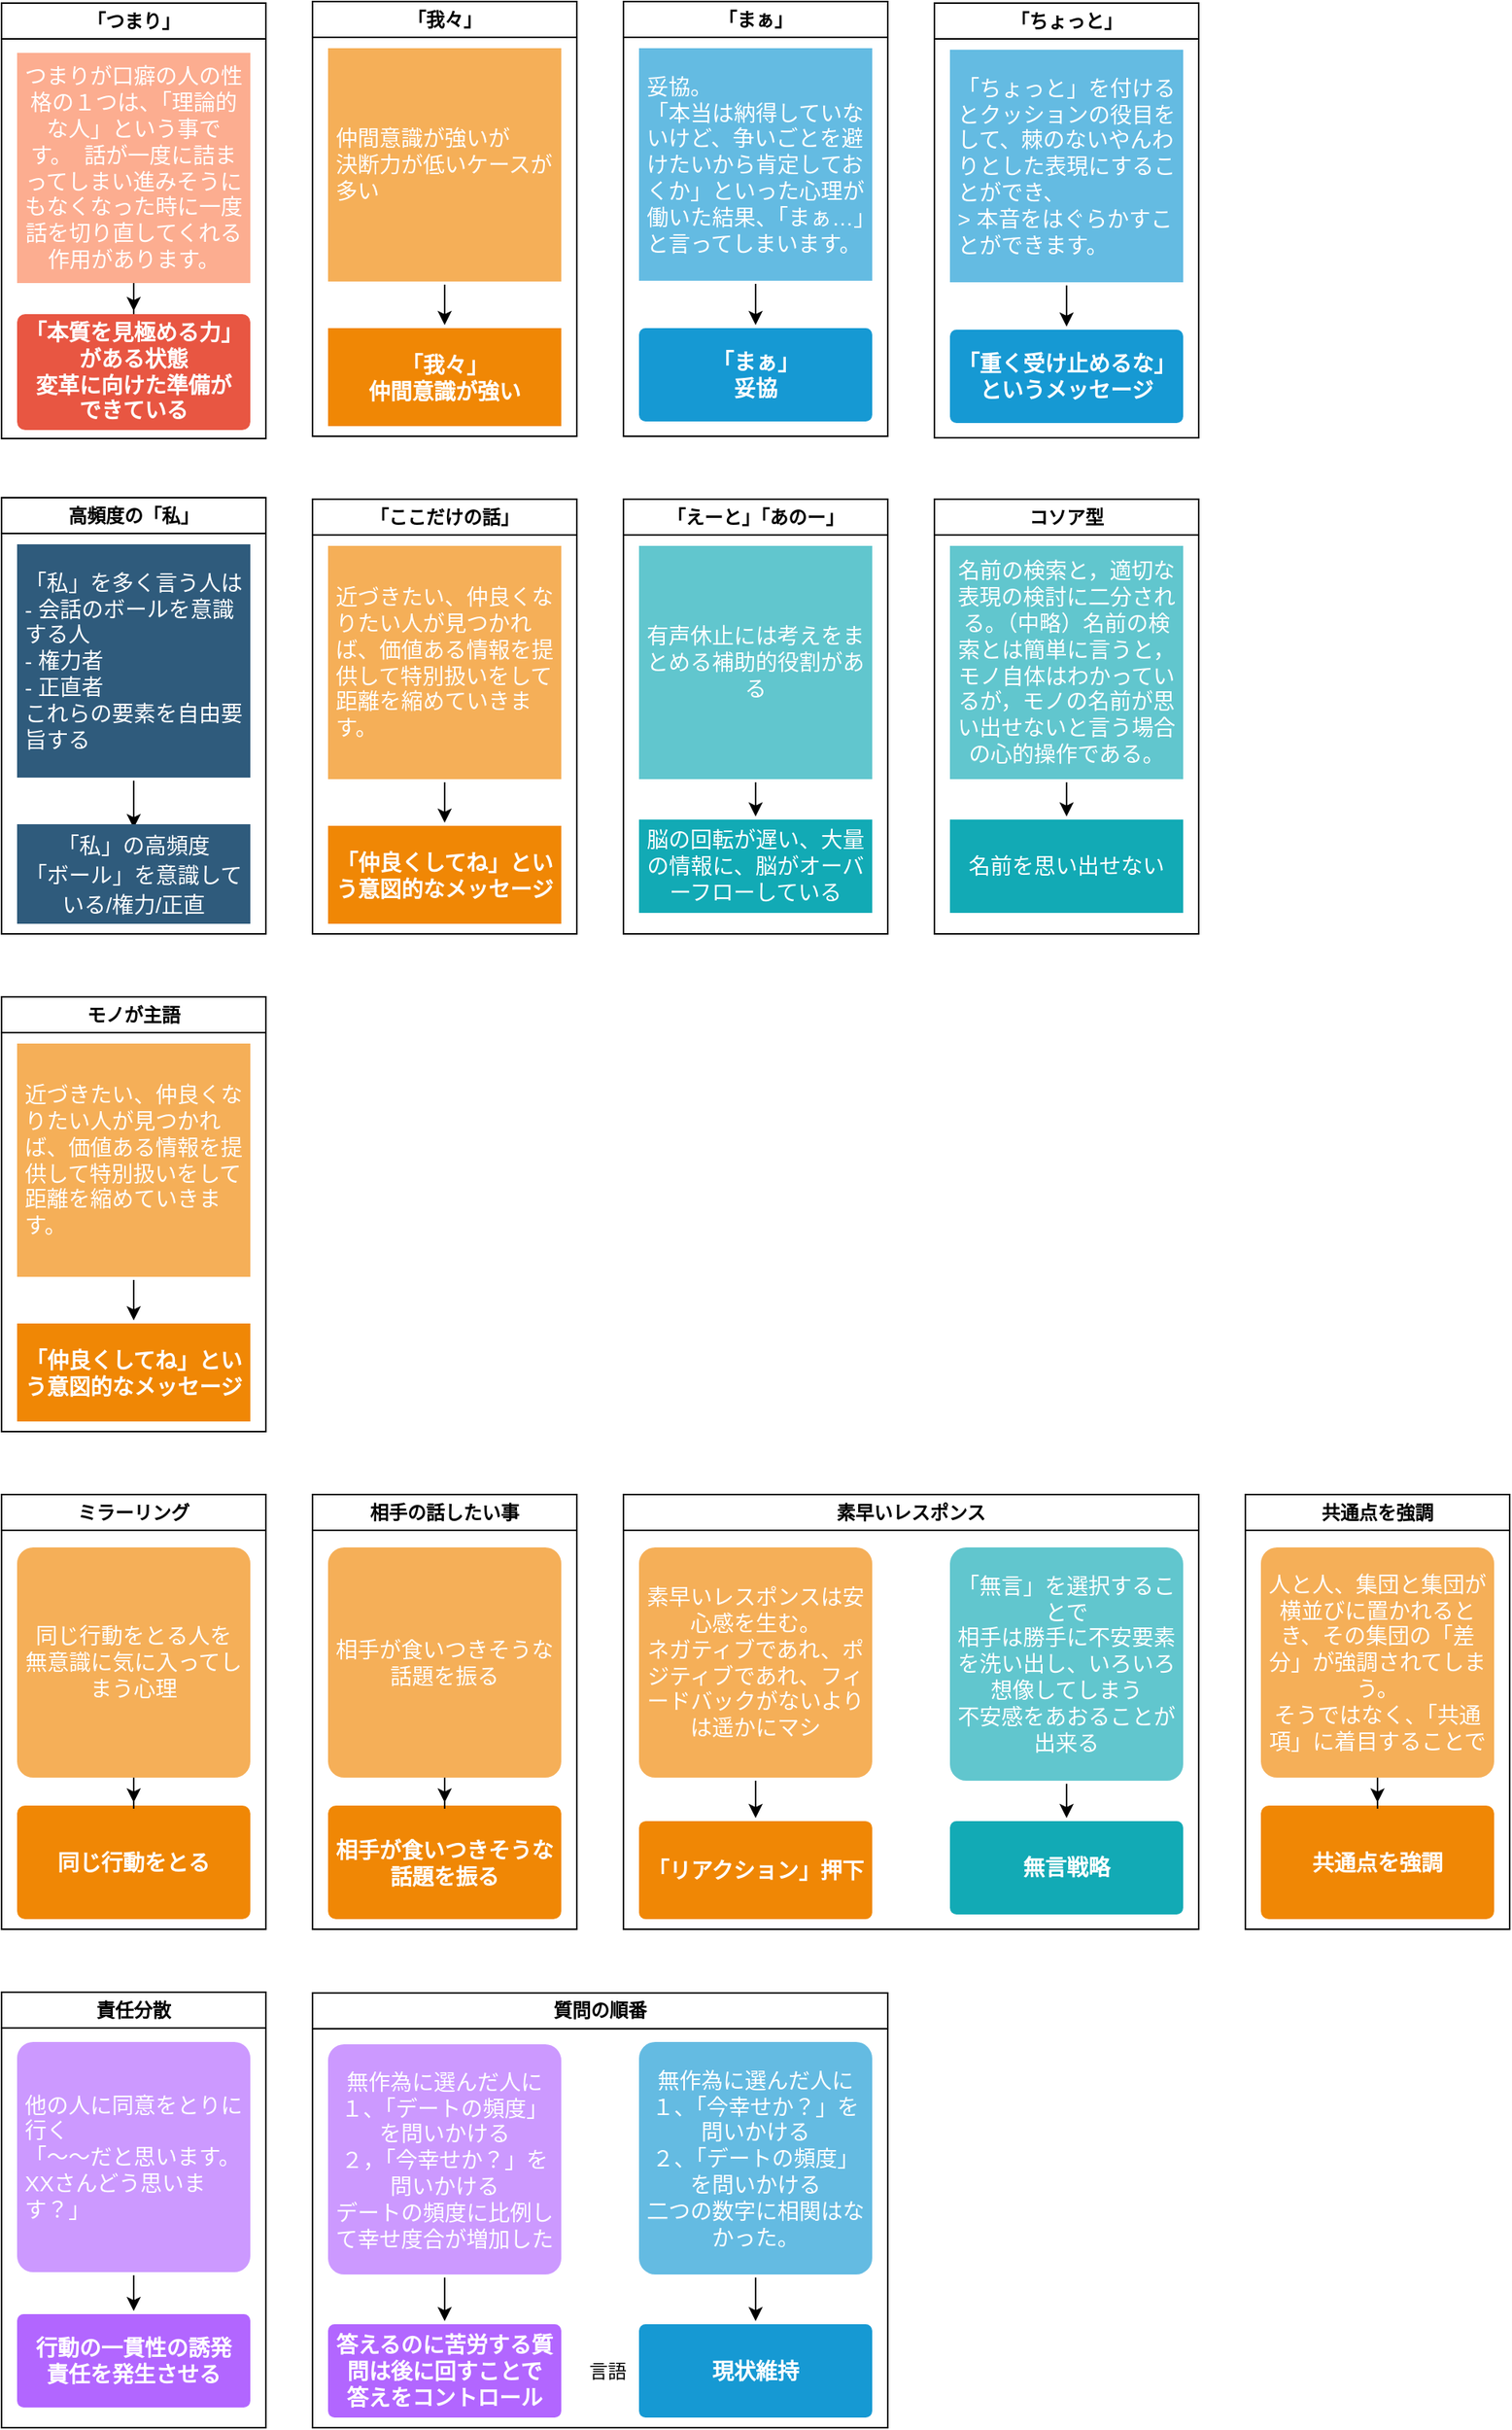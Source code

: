 <mxfile>
    <diagram id="IqDgqkDdjlU8SYLxlE5-" name="ページ1">
        <mxGraphModel dx="902" dy="549" grid="1" gridSize="10" guides="1" tooltips="1" connect="1" arrows="1" fold="1" page="1" pageScale="1" pageWidth="827" pageHeight="1169" math="0" shadow="0">
            <root>
                <mxCell id="0"/>
                <mxCell id="1" parent="0"/>
                <mxCell id="2" value="高頻度の「私」" style="swimlane;whiteSpace=wrap;html=1;" parent="1" vertex="1">
                    <mxGeometry x="40" y="399" width="170" height="280.5" as="geometry"/>
                </mxCell>
                <mxCell id="3" style="edgeStyle=orthogonalEdgeStyle;rounded=0;orthogonalLoop=1;jettySize=auto;html=1;entryX=0.5;entryY=0;entryDx=0;entryDy=0;" parent="2" edge="1">
                    <mxGeometry relative="1" as="geometry">
                        <mxPoint x="85" y="182" as="sourcePoint"/>
                        <mxPoint x="85" y="212.5" as="targetPoint"/>
                    </mxGeometry>
                </mxCell>
                <mxCell id="4" value="&lt;div style=&quot;border-color: var(--border-color);&quot;&gt;&lt;div style=&quot;border-color: var(--border-color);&quot;&gt;「私」を多く言う人は&lt;/div&gt;&lt;div style=&quot;border-color: var(--border-color);&quot;&gt;- 会話のボールを意識する人&lt;/div&gt;&lt;div style=&quot;border-color: var(--border-color);&quot;&gt;- 権力者&lt;/div&gt;&lt;div style=&quot;border-color: var(--border-color);&quot;&gt;- 正直者&lt;/div&gt;&lt;div style=&quot;border-color: var(--border-color);&quot;&gt;これらの要素を自由要旨する&lt;/div&gt;&lt;/div&gt;" style="rounded=1;whiteSpace=wrap;html=1;shadow=0;labelBackgroundColor=none;strokeColor=none;strokeWidth=3;fillColor=#2F5B7C;fontFamily=Helvetica;fontSize=14;fontColor=#FFFFFF;align=left;spacing=5;arcSize=0;perimeterSpacing=2;" parent="2" vertex="1">
                    <mxGeometry x="10" y="30" width="150" height="150" as="geometry"/>
                </mxCell>
                <mxCell id="5" value="&lt;span style=&quot;font-size: 14px; font-weight: 400;&quot;&gt;「私」の高頻度&lt;/span&gt;&lt;div&gt;&lt;span style=&quot;font-size: 14px; font-weight: 400;&quot;&gt;「ボール」を意識している/権力/正直&lt;/span&gt;&lt;br&gt;&lt;/div&gt;" style="rounded=1;whiteSpace=wrap;html=1;shadow=0;labelBackgroundColor=none;strokeColor=none;strokeWidth=3;fillColor=#2F5B7C;fontFamily=Helvetica;fontSize=16;fontColor=#FFFFFF;align=center;fontStyle=1;spacing=5;arcSize=0;perimeterSpacing=2;" parent="2" vertex="1">
                    <mxGeometry x="10" y="210" width="150" height="64" as="geometry"/>
                </mxCell>
                <mxCell id="6" value="「我々」" style="swimlane;whiteSpace=wrap;html=1;" parent="1" vertex="1">
                    <mxGeometry x="240" y="80" width="170" height="279.5" as="geometry"/>
                </mxCell>
                <mxCell id="7" value="&lt;div&gt;「我々」&lt;/div&gt;仲間意識が強い" style="rounded=1;whiteSpace=wrap;html=1;shadow=0;labelBackgroundColor=none;strokeColor=none;strokeWidth=3;fillColor=#F08705;fontFamily=Helvetica;fontSize=14;fontColor=#FFFFFF;align=center;spacing=5;fontStyle=1;arcSize=0;perimeterSpacing=2;" parent="6" vertex="1">
                    <mxGeometry x="10" y="210" width="150" height="63" as="geometry"/>
                </mxCell>
                <mxCell id="8" style="edgeStyle=orthogonalEdgeStyle;rounded=0;orthogonalLoop=1;jettySize=auto;html=1;" parent="6" source="9" target="7" edge="1">
                    <mxGeometry relative="1" as="geometry"/>
                </mxCell>
                <mxCell id="9" value="仲間意識が強いが&lt;div&gt;決断力が低いケースが多い&lt;/div&gt;" style="rounded=1;whiteSpace=wrap;html=1;shadow=0;labelBackgroundColor=none;strokeColor=none;strokeWidth=3;fillColor=#f5af58;fontFamily=Helvetica;fontSize=14;fontColor=#FFFFFF;align=left;spacing=5;arcSize=0;perimeterSpacing=2;" parent="6" vertex="1">
                    <mxGeometry x="10" y="30" width="150" height="150" as="geometry"/>
                </mxCell>
                <mxCell id="10" value="「まぁ」" style="swimlane;whiteSpace=wrap;html=1;" parent="1" vertex="1">
                    <mxGeometry x="440" y="80" width="170" height="279.5" as="geometry"/>
                </mxCell>
                <mxCell id="11" value="「まぁ」&lt;br&gt;&lt;div&gt;妥協&lt;/div&gt;" style="rounded=1;whiteSpace=wrap;html=1;shadow=0;labelBackgroundColor=none;strokeColor=none;strokeWidth=3;fillColor=#1699d3;fontFamily=Helvetica;fontSize=14;fontColor=#FFFFFF;align=center;spacing=5;fontStyle=1;arcSize=7;perimeterSpacing=2;" parent="10" vertex="1">
                    <mxGeometry x="10" y="210" width="150" height="60" as="geometry"/>
                </mxCell>
                <mxCell id="12" style="edgeStyle=orthogonalEdgeStyle;rounded=0;orthogonalLoop=1;jettySize=auto;html=1;entryX=0.5;entryY=0;entryDx=0;entryDy=0;" parent="10" source="13" target="11" edge="1">
                    <mxGeometry relative="1" as="geometry"/>
                </mxCell>
                <mxCell id="13" value="&lt;div&gt;妥協。&lt;/div&gt;&lt;div&gt;「本当は納得していないけど、争いごとを避けたいから肯定しておくか」といった心理が働いた結果、「まぁ…」と言ってしまいます。&lt;/div&gt;" style="rounded=1;whiteSpace=wrap;html=1;shadow=0;labelBackgroundColor=none;strokeColor=none;strokeWidth=3;fillColor=#64bbe2;fontFamily=Helvetica;fontSize=14;fontColor=#FFFFFF;align=left;spacing=5;arcSize=0;perimeterSpacing=2;" parent="10" vertex="1">
                    <mxGeometry x="10" y="30" width="150" height="149.5" as="geometry"/>
                </mxCell>
                <mxCell id="14" value="「ここだけの話」" style="swimlane;whiteSpace=wrap;html=1;" parent="1" vertex="1">
                    <mxGeometry x="240" y="400" width="170" height="279.5" as="geometry"/>
                </mxCell>
                <mxCell id="15" value="「仲良くしてね」という意図的なメッセージ&lt;div&gt;&lt;/div&gt;" style="rounded=1;whiteSpace=wrap;html=1;shadow=0;labelBackgroundColor=none;strokeColor=none;strokeWidth=3;fillColor=#F08705;fontFamily=Helvetica;fontSize=14;fontColor=#FFFFFF;align=center;spacing=5;fontStyle=1;arcSize=0;perimeterSpacing=2;" parent="14" vertex="1">
                    <mxGeometry x="10" y="210" width="150" height="63" as="geometry"/>
                </mxCell>
                <mxCell id="16" style="edgeStyle=orthogonalEdgeStyle;rounded=0;orthogonalLoop=1;jettySize=auto;html=1;" parent="14" source="17" target="15" edge="1">
                    <mxGeometry relative="1" as="geometry"/>
                </mxCell>
                <mxCell id="17" value="近づきたい、仲良くなりたい人が見つかれば、価値ある情報を提供して特別扱いをして距離を縮めていきます。" style="rounded=1;whiteSpace=wrap;html=1;shadow=0;labelBackgroundColor=none;strokeColor=none;strokeWidth=3;fillColor=#f5af58;fontFamily=Helvetica;fontSize=14;fontColor=#FFFFFF;align=left;spacing=5;arcSize=0;perimeterSpacing=2;" parent="14" vertex="1">
                    <mxGeometry x="10" y="30" width="150" height="150" as="geometry"/>
                </mxCell>
                <mxCell id="18" value="「えーと」「あのー」" style="swimlane;whiteSpace=wrap;html=1;" parent="1" vertex="1">
                    <mxGeometry x="440" y="400" width="170" height="279.5" as="geometry"/>
                </mxCell>
                <mxCell id="19" style="edgeStyle=orthogonalEdgeStyle;rounded=0;orthogonalLoop=1;jettySize=auto;html=1;" parent="18" source="20" target="21" edge="1">
                    <mxGeometry relative="1" as="geometry"/>
                </mxCell>
                <UserObject label="有声休止には考えをまとめる補助的役割がある" link="https://qiita.com/" id="20">
                    <mxCell style="rounded=1;whiteSpace=wrap;html=1;shadow=0;labelBackgroundColor=none;strokeColor=none;strokeWidth=3;fillColor=#61c6ce;fontFamily=Helvetica;fontSize=14;fontColor=#FFFFFF;align=center;spacing=5;fontStyle=0;arcSize=0;perimeterSpacing=2;" parent="18" vertex="1">
                        <mxGeometry x="10" y="30" width="150" height="150" as="geometry"/>
                    </mxCell>
                </UserObject>
                <mxCell id="21" value="&lt;span style=&quot;font-weight: 400;&quot;&gt;脳の回転が遅い、大量の情報に、脳がオーバーフローしている&lt;/span&gt;" style="rounded=1;whiteSpace=wrap;html=1;shadow=0;labelBackgroundColor=none;strokeColor=none;strokeWidth=3;fillColor=#12aab5;fontFamily=Helvetica;fontSize=14;fontColor=#FFFFFF;align=center;spacing=5;fontStyle=1;arcSize=0;perimeterSpacing=2;" parent="18" vertex="1">
                    <mxGeometry x="10" y="206.0" width="150" height="60" as="geometry"/>
                </mxCell>
                <mxCell id="22" value="コソア型" style="swimlane;whiteSpace=wrap;html=1;" parent="1" vertex="1">
                    <mxGeometry x="640" y="400" width="170" height="279.5" as="geometry"/>
                </mxCell>
                <mxCell id="23" style="edgeStyle=orthogonalEdgeStyle;rounded=0;orthogonalLoop=1;jettySize=auto;html=1;" parent="22" source="24" target="25" edge="1">
                    <mxGeometry relative="1" as="geometry"/>
                </mxCell>
                <UserObject label="&lt;div&gt;名前の検索と，適切な表現の検討に二分される。&lt;span style=&quot;background-color: initial;&quot;&gt;（中略）名前の検索とは簡単に言うと，モノ自体はわかっているが，モノの名前が思い出せないと言う場合の心的操作である。&lt;/span&gt;&lt;/div&gt;" link="https://qiita.com/" id="24">
                    <mxCell style="rounded=1;whiteSpace=wrap;html=1;shadow=0;labelBackgroundColor=none;strokeColor=none;strokeWidth=3;fillColor=#61c6ce;fontFamily=Helvetica;fontSize=14;fontColor=#FFFFFF;align=center;spacing=5;fontStyle=0;arcSize=0;perimeterSpacing=2;" parent="22" vertex="1">
                        <mxGeometry x="10" y="30" width="150" height="150" as="geometry"/>
                    </mxCell>
                </UserObject>
                <mxCell id="25" value="&lt;span style=&quot;font-weight: 400;&quot;&gt;名前を思い出せない&lt;/span&gt;" style="rounded=1;whiteSpace=wrap;html=1;shadow=0;labelBackgroundColor=none;strokeColor=none;strokeWidth=3;fillColor=#12aab5;fontFamily=Helvetica;fontSize=14;fontColor=#FFFFFF;align=center;spacing=5;fontStyle=1;arcSize=0;perimeterSpacing=2;" parent="22" vertex="1">
                    <mxGeometry x="10" y="206.0" width="150" height="60" as="geometry"/>
                </mxCell>
                <mxCell id="26" value="「ちょっと」" style="swimlane;whiteSpace=wrap;html=1;startSize=23;" parent="1" vertex="1">
                    <mxGeometry x="640" y="81" width="170" height="279.5" as="geometry"/>
                </mxCell>
                <mxCell id="27" value="「重く受け止めるな」&lt;br&gt;&lt;div&gt;というメッセージ&lt;/div&gt;" style="rounded=1;whiteSpace=wrap;html=1;shadow=0;labelBackgroundColor=none;strokeColor=none;strokeWidth=3;fillColor=#1699d3;fontFamily=Helvetica;fontSize=14;fontColor=#FFFFFF;align=center;spacing=5;fontStyle=1;arcSize=7;perimeterSpacing=2;" parent="26" vertex="1">
                    <mxGeometry x="10" y="210" width="150" height="60" as="geometry"/>
                </mxCell>
                <mxCell id="28" style="edgeStyle=orthogonalEdgeStyle;rounded=0;orthogonalLoop=1;jettySize=auto;html=1;entryX=0.5;entryY=0;entryDx=0;entryDy=0;" parent="26" source="29" target="27" edge="1">
                    <mxGeometry relative="1" as="geometry"/>
                </mxCell>
                <mxCell id="29" value="&lt;div&gt;「ちょっと」を付けるとクッションの役目をして、棘のないやんわりとした表現にすることができ、&lt;/div&gt;&lt;div&gt;&amp;gt; 本音をはぐらかすことができます。&lt;/div&gt;" style="rounded=1;whiteSpace=wrap;html=1;shadow=0;labelBackgroundColor=none;strokeColor=none;strokeWidth=3;fillColor=#64bbe2;fontFamily=Helvetica;fontSize=14;fontColor=#FFFFFF;align=left;spacing=5;arcSize=0;perimeterSpacing=2;" parent="26" vertex="1">
                    <mxGeometry x="10" y="30" width="150" height="149.5" as="geometry"/>
                </mxCell>
                <mxCell id="30" value="「つまり」" style="swimlane;whiteSpace=wrap;html=1;" parent="1" vertex="1">
                    <mxGeometry x="40" y="81" width="170" height="280" as="geometry"/>
                </mxCell>
                <mxCell id="31" style="edgeStyle=orthogonalEdgeStyle;rounded=0;orthogonalLoop=1;jettySize=auto;html=1;entryX=0.5;entryY=0;entryDx=0;entryDy=0;" parent="30" source="32" target="33" edge="1">
                    <mxGeometry relative="1" as="geometry"/>
                </mxCell>
                <mxCell id="32" value="&lt;div&gt;つまりが口癖の人の性格の１つは、「理論的な人」という事です。&lt;span style=&quot;background-color: initial;&quot;&gt;&amp;nbsp;&lt;/span&gt;&lt;span style=&quot;background-color: initial;&quot;&gt;&amp;nbsp;話が一度に詰まってしまい進みそうにもなくなった時に一度話を切り直してくれる作用があります。&lt;/span&gt;&lt;/div&gt;" style="rounded=1;whiteSpace=wrap;html=1;shadow=0;labelBackgroundColor=none;strokeColor=none;strokeWidth=3;fillColor=#FCAD90;fontFamily=Helvetica;fontSize=14;fontColor=#FFFFFF;align=center;spacing=5;arcSize=0;perimeterSpacing=2;" parent="30" vertex="1">
                    <mxGeometry x="10" y="32" width="150" height="148" as="geometry"/>
                </mxCell>
                <mxCell id="33" value="「本質を見極める力」&lt;div&gt;がある状態&lt;/div&gt;&lt;div&gt;変革に向けた準備が&lt;/div&gt;&lt;div&gt;できている&lt;/div&gt;" style="rounded=1;whiteSpace=wrap;html=1;shadow=0;labelBackgroundColor=none;strokeColor=none;strokeWidth=3;fillColor=#e85642;fontFamily=Helvetica;fontSize=14;fontColor=#FFFFFF;align=center;spacing=5;fontStyle=1;arcSize=7;perimeterSpacing=2;" parent="30" vertex="1">
                    <mxGeometry x="10" y="200" width="150" height="74.5" as="geometry"/>
                </mxCell>
                <mxCell id="34" value="モノが主語" style="swimlane;whiteSpace=wrap;html=1;" parent="1" vertex="1">
                    <mxGeometry x="40" y="720" width="170" height="279.5" as="geometry"/>
                </mxCell>
                <mxCell id="35" value="「仲良くしてね」という意図的なメッセージ&lt;div&gt;&lt;/div&gt;" style="rounded=1;whiteSpace=wrap;html=1;shadow=0;labelBackgroundColor=none;strokeColor=none;strokeWidth=3;fillColor=#F08705;fontFamily=Helvetica;fontSize=14;fontColor=#FFFFFF;align=center;spacing=5;fontStyle=1;arcSize=0;perimeterSpacing=2;" parent="34" vertex="1">
                    <mxGeometry x="10" y="210" width="150" height="63" as="geometry"/>
                </mxCell>
                <mxCell id="36" style="edgeStyle=orthogonalEdgeStyle;rounded=0;orthogonalLoop=1;jettySize=auto;html=1;" parent="34" source="37" target="35" edge="1">
                    <mxGeometry relative="1" as="geometry"/>
                </mxCell>
                <mxCell id="37" value="近づきたい、仲良くなりたい人が見つかれば、価値ある情報を提供して特別扱いをして距離を縮めていきます。" style="rounded=1;whiteSpace=wrap;html=1;shadow=0;labelBackgroundColor=none;strokeColor=none;strokeWidth=3;fillColor=#f5af58;fontFamily=Helvetica;fontSize=14;fontColor=#FFFFFF;align=left;spacing=5;arcSize=0;perimeterSpacing=2;" parent="34" vertex="1">
                    <mxGeometry x="10" y="30" width="150" height="150" as="geometry"/>
                </mxCell>
                <mxCell id="38" value="ミラーリング" style="swimlane;whiteSpace=wrap;html=1;" parent="1" vertex="1">
                    <mxGeometry x="40" y="1040" width="170" height="279.5" as="geometry"/>
                </mxCell>
                <mxCell id="39" value="同じ行動をとる" style="rounded=1;whiteSpace=wrap;html=1;shadow=0;labelBackgroundColor=none;strokeColor=none;strokeWidth=3;fillColor=#F08705;fontFamily=Helvetica;fontSize=14;fontColor=#FFFFFF;align=center;spacing=5;fontStyle=1;arcSize=7;perimeterSpacing=2;" parent="38" vertex="1">
                    <mxGeometry x="10" y="200" width="150" height="73" as="geometry"/>
                </mxCell>
                <mxCell id="40" style="edgeStyle=orthogonalEdgeStyle;rounded=0;orthogonalLoop=1;jettySize=auto;html=1;" parent="38" source="41" target="39" edge="1">
                    <mxGeometry relative="1" as="geometry"/>
                </mxCell>
                <mxCell id="41" value="同じ行動をとる人を&lt;br&gt;無意識に気に入ってしまう心理" style="rounded=1;whiteSpace=wrap;html=1;shadow=0;labelBackgroundColor=none;strokeColor=none;strokeWidth=3;fillColor=#f5af58;fontFamily=Helvetica;fontSize=14;fontColor=#FFFFFF;align=center;spacing=5;arcSize=7;perimeterSpacing=2;" parent="38" vertex="1">
                    <mxGeometry x="10" y="34" width="150" height="148" as="geometry"/>
                </mxCell>
                <mxCell id="42" value="相手の話したい事" style="swimlane;whiteSpace=wrap;html=1;" parent="1" vertex="1">
                    <mxGeometry x="240" y="1040" width="170" height="279.5" as="geometry"/>
                </mxCell>
                <mxCell id="43" value="相手が食いつきそうな&lt;br&gt;話題を振る" style="rounded=1;whiteSpace=wrap;html=1;shadow=0;labelBackgroundColor=none;strokeColor=none;strokeWidth=3;fillColor=#F08705;fontFamily=Helvetica;fontSize=14;fontColor=#FFFFFF;align=center;spacing=5;fontStyle=1;arcSize=7;perimeterSpacing=2;" parent="42" vertex="1">
                    <mxGeometry x="10" y="200" width="150" height="73" as="geometry"/>
                </mxCell>
                <mxCell id="44" style="edgeStyle=orthogonalEdgeStyle;rounded=0;orthogonalLoop=1;jettySize=auto;html=1;" parent="42" source="45" target="43" edge="1">
                    <mxGeometry relative="1" as="geometry"/>
                </mxCell>
                <mxCell id="45" value="相手が食いつきそうな話題を振る" style="rounded=1;whiteSpace=wrap;html=1;shadow=0;labelBackgroundColor=none;strokeColor=none;strokeWidth=3;fillColor=#f5af58;fontFamily=Helvetica;fontSize=14;fontColor=#FFFFFF;align=center;spacing=5;arcSize=7;perimeterSpacing=2;" parent="42" vertex="1">
                    <mxGeometry x="10" y="34" width="150" height="148" as="geometry"/>
                </mxCell>
                <mxCell id="46" value="共通点を強調" style="swimlane;whiteSpace=wrap;html=1;" parent="1" vertex="1">
                    <mxGeometry x="840" y="1040" width="170" height="279.5" as="geometry"/>
                </mxCell>
                <mxCell id="47" value="共通点を強調" style="rounded=1;whiteSpace=wrap;html=1;shadow=0;labelBackgroundColor=none;strokeColor=none;strokeWidth=3;fillColor=#F08705;fontFamily=Helvetica;fontSize=14;fontColor=#FFFFFF;align=center;spacing=5;fontStyle=1;arcSize=7;perimeterSpacing=2;" parent="46" vertex="1">
                    <mxGeometry x="10" y="200" width="150" height="73" as="geometry"/>
                </mxCell>
                <mxCell id="48" style="edgeStyle=orthogonalEdgeStyle;rounded=0;orthogonalLoop=1;jettySize=auto;html=1;" parent="46" source="49" target="47" edge="1">
                    <mxGeometry relative="1" as="geometry"/>
                </mxCell>
                <mxCell id="49" value="人と人、集団と集団が横並びに置かれるとき、その集団の「差分」が強調されてしまう。&lt;br&gt;そうではなく、「共通項」に着目することで" style="rounded=1;whiteSpace=wrap;html=1;shadow=0;labelBackgroundColor=none;strokeColor=none;strokeWidth=3;fillColor=#f5af58;fontFamily=Helvetica;fontSize=14;fontColor=#FFFFFF;align=center;spacing=5;arcSize=7;perimeterSpacing=2;" parent="46" vertex="1">
                    <mxGeometry x="10" y="34" width="150" height="148" as="geometry"/>
                </mxCell>
                <mxCell id="50" value="素早いレスポンス" style="swimlane;whiteSpace=wrap;html=1;" parent="1" vertex="1">
                    <mxGeometry x="440" y="1040" width="370" height="279.5" as="geometry"/>
                </mxCell>
                <mxCell id="51" value="「リアクション」押下" style="rounded=1;whiteSpace=wrap;html=1;shadow=0;labelBackgroundColor=none;strokeColor=none;strokeWidth=3;fillColor=#F08705;fontFamily=Helvetica;fontSize=14;fontColor=#FFFFFF;align=center;spacing=5;fontStyle=1;arcSize=7;perimeterSpacing=2;" parent="50" vertex="1">
                    <mxGeometry x="10" y="210" width="150" height="63" as="geometry"/>
                </mxCell>
                <mxCell id="52" style="edgeStyle=orthogonalEdgeStyle;rounded=0;orthogonalLoop=1;jettySize=auto;html=1;" parent="50" source="53" target="51" edge="1">
                    <mxGeometry relative="1" as="geometry"/>
                </mxCell>
                <mxCell id="53" value="素早いレスポンスは安心感を生む。&lt;br&gt;ネガティブであれ、ポジティブであれ、フィードバックがないよりは遥かにマシ" style="rounded=1;whiteSpace=wrap;html=1;shadow=0;labelBackgroundColor=none;strokeColor=none;strokeWidth=3;fillColor=#f5af58;fontFamily=Helvetica;fontSize=14;fontColor=#FFFFFF;align=center;spacing=5;arcSize=7;perimeterSpacing=2;" parent="50" vertex="1">
                    <mxGeometry x="10" y="34" width="150" height="148" as="geometry"/>
                </mxCell>
                <mxCell id="54" style="edgeStyle=orthogonalEdgeStyle;rounded=0;orthogonalLoop=1;jettySize=auto;html=1;" parent="50" source="55" target="56" edge="1">
                    <mxGeometry relative="1" as="geometry"/>
                </mxCell>
                <UserObject label="「無言」を選択することで&lt;br style=&quot;border-color: var(--border-color);&quot;&gt;相手は勝手に不安要素を洗い出し、いろいろ想像してしまう&lt;br style=&quot;border-color: var(--border-color);&quot;&gt;不安感をあおることが出来る" link="https://qiita.com/" id="55">
                    <mxCell style="rounded=1;whiteSpace=wrap;html=1;shadow=0;labelBackgroundColor=none;strokeColor=none;strokeWidth=3;fillColor=#61c6ce;fontFamily=Helvetica;fontSize=14;fontColor=#FFFFFF;align=center;spacing=5;fontStyle=0;arcSize=7;perimeterSpacing=2;" parent="50" vertex="1">
                        <mxGeometry x="210" y="34" width="150" height="150" as="geometry"/>
                    </mxCell>
                </UserObject>
                <mxCell id="56" value="無言戦略" style="rounded=1;whiteSpace=wrap;html=1;shadow=0;labelBackgroundColor=none;strokeColor=none;strokeWidth=3;fillColor=#12aab5;fontFamily=Helvetica;fontSize=14;fontColor=#FFFFFF;align=center;spacing=5;fontStyle=1;arcSize=7;perimeterSpacing=2;" parent="50" vertex="1">
                    <mxGeometry x="210" y="210.0" width="150" height="60" as="geometry"/>
                </mxCell>
                <mxCell id="57" value="責任分散" style="swimlane;whiteSpace=wrap;html=1;" vertex="1" parent="1">
                    <mxGeometry x="40" y="1360" width="170" height="280" as="geometry"/>
                </mxCell>
                <mxCell id="58" value="行動の一貫性の誘発&lt;br&gt;責任を発生させる" style="rounded=1;whiteSpace=wrap;html=1;shadow=0;labelBackgroundColor=none;strokeColor=none;strokeWidth=3;fillColor=#B266FF;fontFamily=Helvetica;fontSize=14;fontColor=#FFFFFF;align=center;spacing=5;fontStyle=1;arcSize=7;perimeterSpacing=2;" vertex="1" parent="57">
                    <mxGeometry x="10" y="207" width="150" height="60" as="geometry"/>
                </mxCell>
                <mxCell id="59" style="edgeStyle=orthogonalEdgeStyle;rounded=0;orthogonalLoop=1;jettySize=auto;html=1;entryX=0.5;entryY=0;entryDx=0;entryDy=0;" edge="1" parent="57" source="60" target="58">
                    <mxGeometry relative="1" as="geometry"/>
                </mxCell>
                <mxCell id="60" value="他の人に同意をとりに行く&lt;br&gt;「〜〜だと思います。&lt;br&gt;XXさんどう思います？」" style="rounded=1;whiteSpace=wrap;html=1;shadow=0;labelBackgroundColor=none;strokeColor=none;strokeWidth=3;fillColor=#CC99FF;fontFamily=Helvetica;fontSize=14;fontColor=#FFFFFF;align=left;spacing=5;arcSize=7;perimeterSpacing=2;" vertex="1" parent="57">
                    <mxGeometry x="10" y="32" width="150" height="148" as="geometry"/>
                </mxCell>
                <mxCell id="61" value="質問の順番" style="swimlane;whiteSpace=wrap;html=1;startSize=23;" vertex="1" parent="1">
                    <mxGeometry x="240" y="1360.5" width="370" height="279.5" as="geometry"/>
                </mxCell>
                <mxCell id="62" value="現状維持" style="rounded=1;whiteSpace=wrap;html=1;shadow=0;labelBackgroundColor=none;strokeColor=none;strokeWidth=3;fillColor=#1699d3;fontFamily=Helvetica;fontSize=14;fontColor=#FFFFFF;align=center;spacing=5;fontStyle=1;arcSize=7;perimeterSpacing=2;" vertex="1" parent="61">
                    <mxGeometry x="210" y="213" width="150" height="60" as="geometry"/>
                </mxCell>
                <mxCell id="63" style="edgeStyle=orthogonalEdgeStyle;rounded=0;orthogonalLoop=1;jettySize=auto;html=1;entryX=0.5;entryY=0;entryDx=0;entryDy=0;" edge="1" parent="61" source="64" target="62">
                    <mxGeometry relative="1" as="geometry"/>
                </mxCell>
                <mxCell id="64" value="無作為に選んだ人に&lt;br style=&quot;border-color: var(--border-color);&quot;&gt;１、「今幸せか？」を問いかける&lt;br style=&quot;border-color: var(--border-color);&quot;&gt;２、「デートの頻度」を問いかける&lt;br style=&quot;border-color: var(--border-color);&quot;&gt;二つの数字に相関はなかった。" style="rounded=1;whiteSpace=wrap;html=1;shadow=0;labelBackgroundColor=none;strokeColor=none;strokeWidth=3;fillColor=#64bbe2;fontFamily=Helvetica;fontSize=14;fontColor=#FFFFFF;align=center;spacing=5;arcSize=7;perimeterSpacing=2;" vertex="1" parent="61">
                    <mxGeometry x="210" y="31.5" width="150" height="149.5" as="geometry"/>
                </mxCell>
                <mxCell id="65" value="言語" style="text;html=1;strokeColor=none;fillColor=none;align=center;verticalAlign=middle;whiteSpace=wrap;rounded=0;" vertex="1" parent="61">
                    <mxGeometry x="160" y="228" width="60" height="30" as="geometry"/>
                </mxCell>
                <mxCell id="66" value="答えるのに苦労する質問は後に回すことで&lt;br style=&quot;border-color: var(--border-color);&quot;&gt;答えをコントロール" style="rounded=1;whiteSpace=wrap;html=1;shadow=0;labelBackgroundColor=none;strokeColor=none;strokeWidth=3;fillColor=#B266FF;fontFamily=Helvetica;fontSize=14;fontColor=#FFFFFF;align=center;spacing=5;fontStyle=1;arcSize=7;perimeterSpacing=2;" vertex="1" parent="61">
                    <mxGeometry x="10" y="213" width="150" height="60" as="geometry"/>
                </mxCell>
                <mxCell id="67" style="edgeStyle=orthogonalEdgeStyle;rounded=0;orthogonalLoop=1;jettySize=auto;html=1;" edge="1" parent="61" source="68" target="66">
                    <mxGeometry relative="1" as="geometry"/>
                </mxCell>
                <mxCell id="68" value="無作為に選んだ人に&lt;br style=&quot;border-color: var(--border-color);&quot;&gt;１、「デートの頻度」を問いかける&lt;br style=&quot;border-color: var(--border-color);&quot;&gt;２，「今幸せか？」を問いかける&lt;br style=&quot;border-color: var(--border-color);&quot;&gt;デートの頻度に比例して幸せ度合が増加した" style="rounded=1;whiteSpace=wrap;html=1;shadow=0;labelBackgroundColor=none;strokeColor=none;strokeWidth=3;fillColor=#CC99FF;fontFamily=Helvetica;fontSize=14;fontColor=#FFFFFF;align=center;spacing=5;arcSize=7;perimeterSpacing=2;" vertex="1" parent="61">
                    <mxGeometry x="10" y="33" width="150" height="148" as="geometry"/>
                </mxCell>
            </root>
        </mxGraphModel>
    </diagram>
</mxfile>
